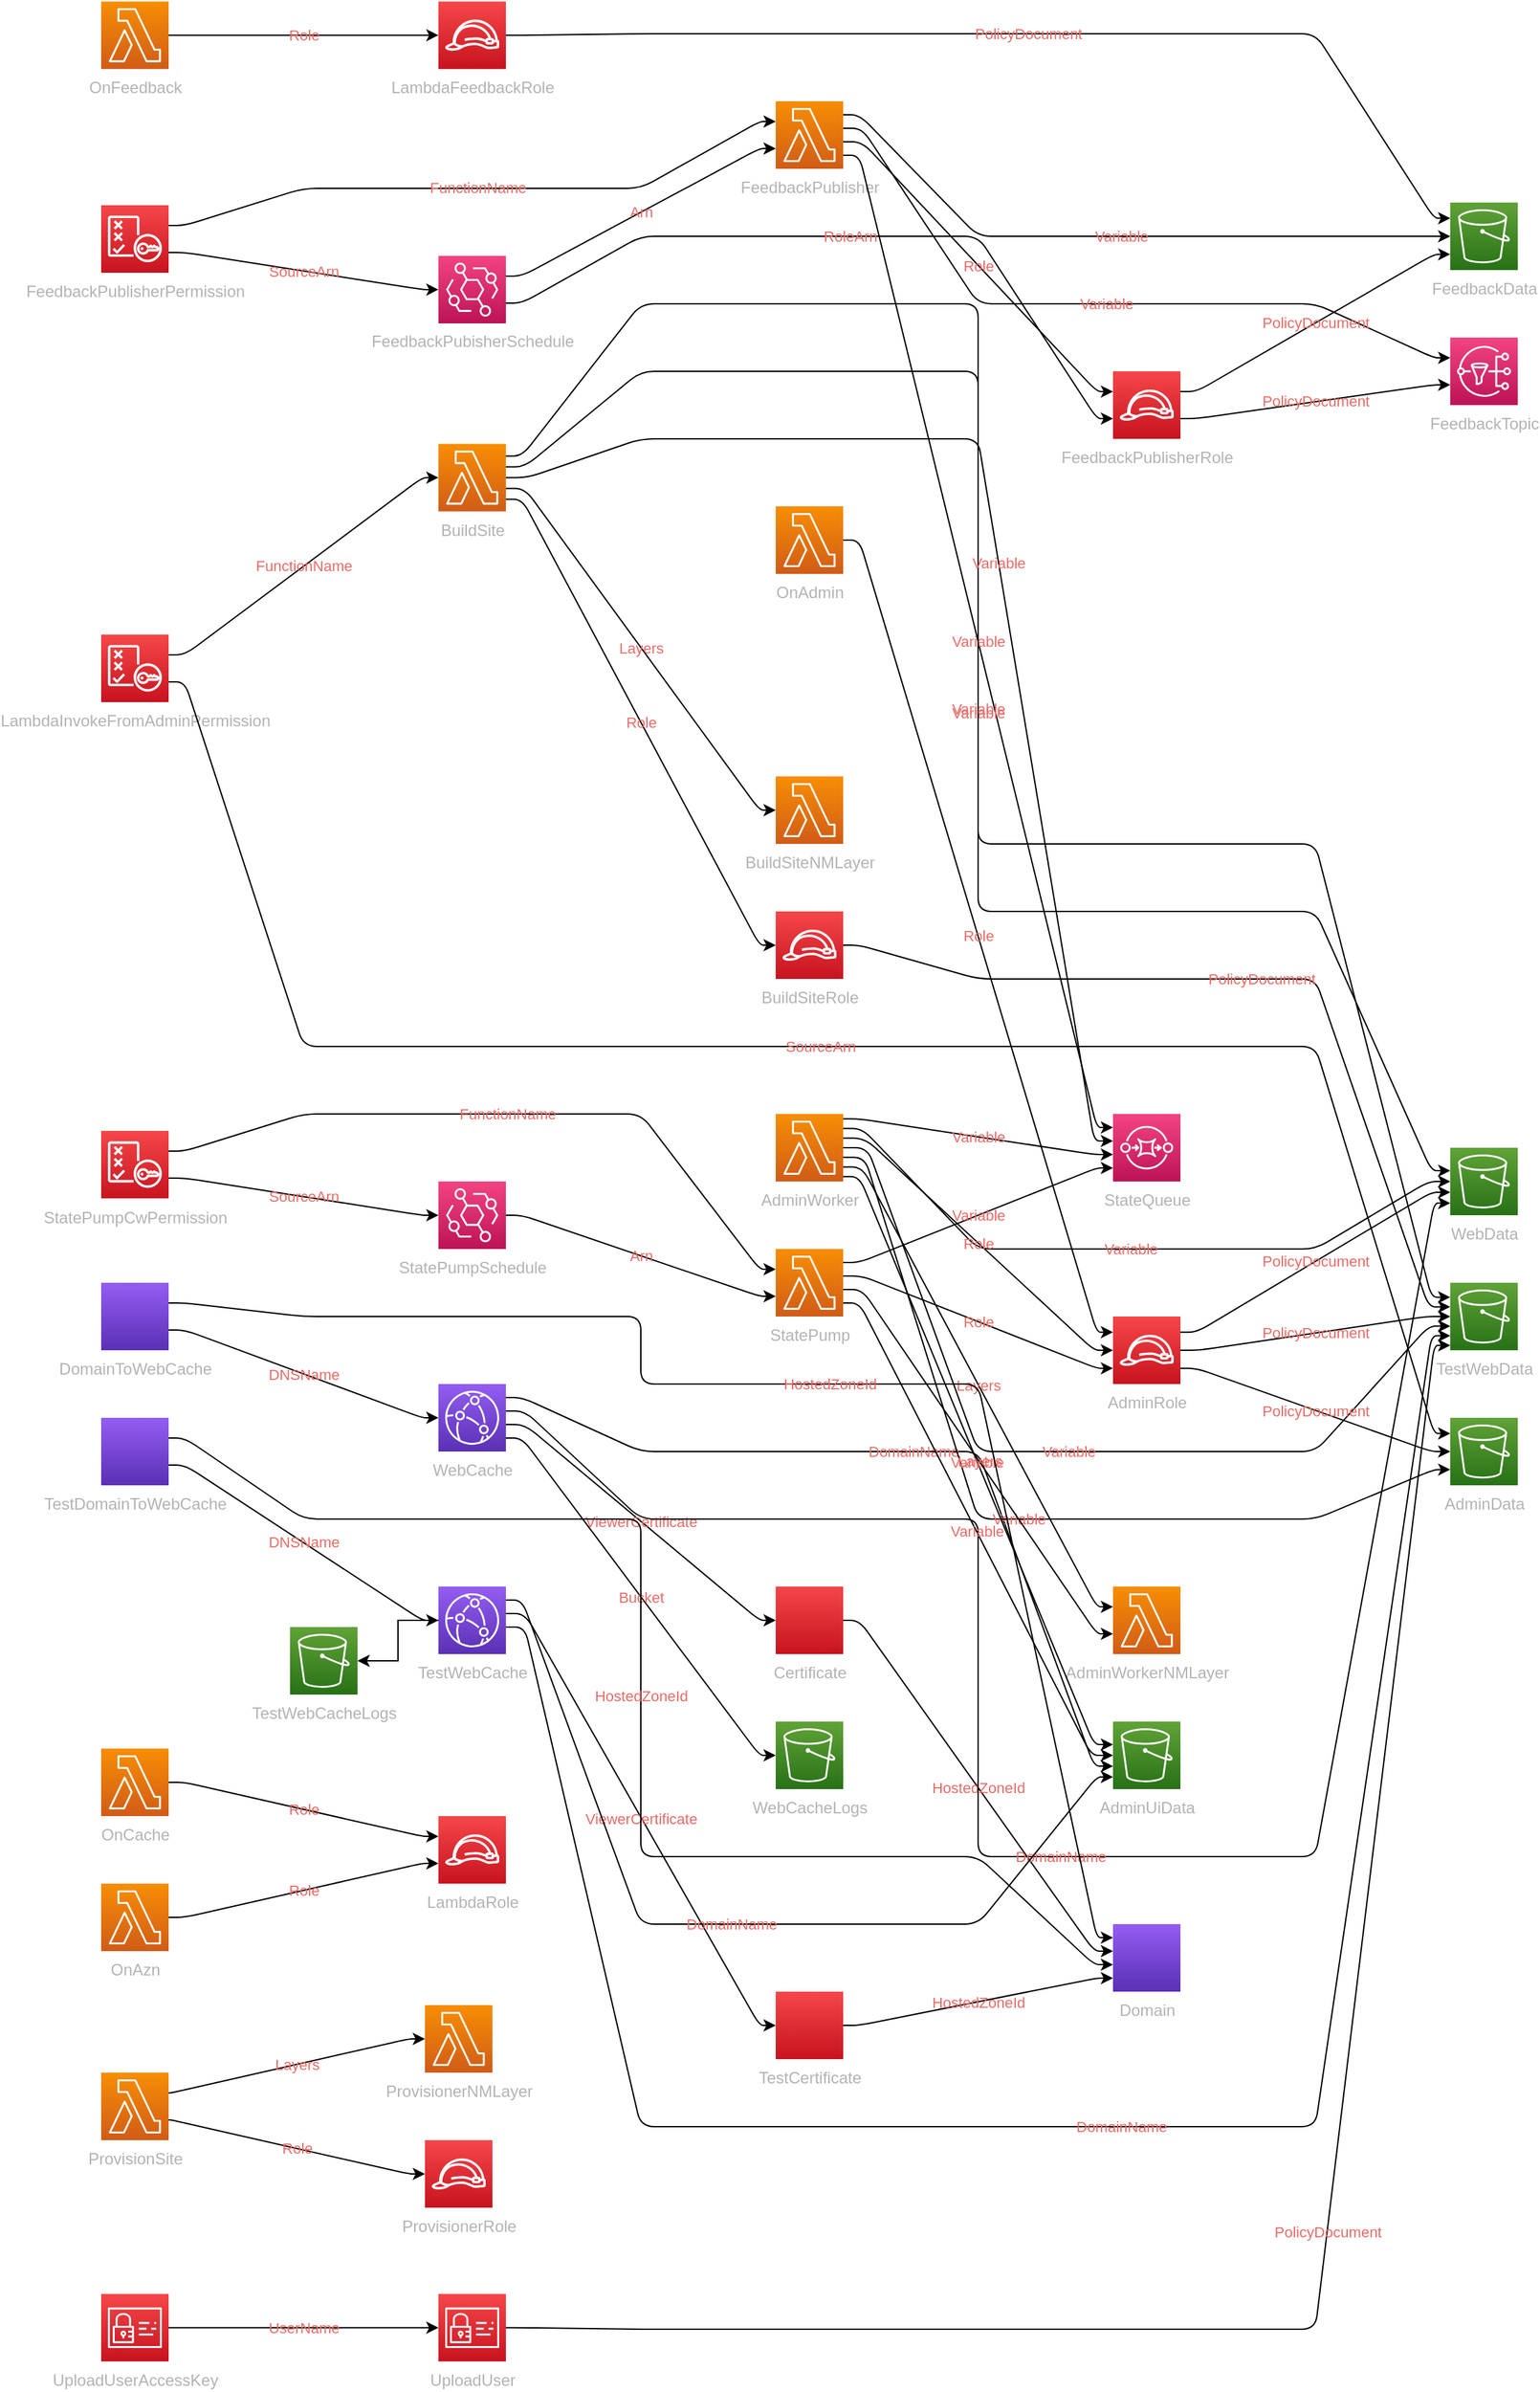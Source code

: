 <mxfile version="20.4.1" type="device"><diagram id="diagramid" name="Diagram"><mxGraphModel dx="1973" dy="772" grid="1" gridSize="10" guides="1" tooltips="1" connect="1" arrows="1" fold="1" page="1" pageScale="1" pageWidth="827" pageHeight="1169" math="0" shadow="0"><root><mxCell id="0"/><mxCell id="1" parent="0"/><mxCell id="2" value="WebData" style="outlineConnect=0;fontColor=#B3B3B3;gradientColor=#60A337;gradientDirection=north;fillColor=#277116;strokeColor=#ffffff;dashed=0;verticalLabelPosition=bottom;verticalAlign=top;align=center;html=1;fontSize=12;fontStyle=0;aspect=fixed;shape=mxgraph.aws4.resourceIcon;resIcon=mxgraph.aws4.s3;" parent="1" vertex="1"><mxGeometry x="1000" y="1325" width="50" height="50" as="geometry"/></mxCell><mxCell id="3" value="TestWebData" style="outlineConnect=0;fontColor=#B3B3B3;gradientColor=#60A337;gradientDirection=north;fillColor=#277116;strokeColor=#ffffff;dashed=0;verticalLabelPosition=bottom;verticalAlign=top;align=center;html=1;fontSize=12;fontStyle=0;aspect=fixed;shape=mxgraph.aws4.resourceIcon;resIcon=mxgraph.aws4.s3;" parent="1" vertex="1"><mxGeometry x="1000" y="1425" width="50" height="50" as="geometry"/></mxCell><mxCell id="4" value="AdminData" style="outlineConnect=0;fontColor=#B3B3B3;gradientColor=#60A337;gradientDirection=north;fillColor=#277116;strokeColor=#ffffff;dashed=0;verticalLabelPosition=bottom;verticalAlign=top;align=center;html=1;fontSize=12;fontStyle=0;aspect=fixed;shape=mxgraph.aws4.resourceIcon;resIcon=mxgraph.aws4.s3;" parent="1" vertex="1"><mxGeometry x="1000" y="1525" width="50" height="50" as="geometry"/></mxCell><mxCell id="5" value="AdminUiData" style="outlineConnect=0;fontColor=#B3B3B3;gradientColor=#60A337;gradientDirection=north;fillColor=#277116;strokeColor=#ffffff;dashed=0;verticalLabelPosition=bottom;verticalAlign=top;align=center;html=1;fontSize=12;fontStyle=0;aspect=fixed;shape=mxgraph.aws4.resourceIcon;resIcon=mxgraph.aws4.s3;" parent="1" vertex="1"><mxGeometry x="750" y="1750" width="50" height="50" as="geometry"/></mxCell><mxCell id="6" value="FeedbackData" style="outlineConnect=0;fontColor=#B3B3B3;gradientColor=#60A337;gradientDirection=north;fillColor=#277116;strokeColor=#ffffff;dashed=0;verticalLabelPosition=bottom;verticalAlign=top;align=center;html=1;fontSize=12;fontStyle=0;aspect=fixed;shape=mxgraph.aws4.resourceIcon;resIcon=mxgraph.aws4.s3;" parent="1" vertex="1"><mxGeometry x="1000" y="625" width="50" height="50" as="geometry"/></mxCell><mxCell id="10" value="WebCacheLogs" style="outlineConnect=0;fontColor=#B3B3B3;gradientColor=#60A337;gradientDirection=north;fillColor=#277116;strokeColor=#ffffff;dashed=0;verticalLabelPosition=bottom;verticalAlign=top;align=center;html=1;fontSize=12;fontStyle=0;aspect=fixed;shape=mxgraph.aws4.resourceIcon;resIcon=mxgraph.aws4.s3;" parent="1" vertex="1"><mxGeometry x="500" y="1750" width="50" height="50" as="geometry"/></mxCell><mxCell id="11" value="TestWebCacheLogs" style="outlineConnect=0;fontColor=#B3B3B3;gradientColor=#60A337;gradientDirection=north;fillColor=#277116;strokeColor=#ffffff;dashed=0;verticalLabelPosition=bottom;verticalAlign=top;align=center;html=1;fontSize=12;fontStyle=0;aspect=fixed;shape=mxgraph.aws4.resourceIcon;resIcon=mxgraph.aws4.s3;" parent="1" vertex="1"><mxGeometry x="140" y="1680" width="50" height="50" as="geometry"/></mxCell><mxCell id="12" value="Certificate" style="outlineConnect=0;fontColor=#B3B3B3;gradientColor=#F54749;gradientDirection=north;fillColor=#C7131F;strokeColor=#ffffff;dashed=0;verticalLabelPosition=bottom;verticalAlign=top;align=center;html=1;fontSize=12;fontStyle=0;aspect=fixed;shape=mxgraph.aws4.resourceIcon;resIcon=mxgraph.aws4.certificatemanager;" parent="1" vertex="1"><mxGeometry x="500" y="1650" width="50" height="50" as="geometry"/></mxCell><mxCell id="13" value="TestCertificate" style="outlineConnect=0;fontColor=#B3B3B3;gradientColor=#F54749;gradientDirection=north;fillColor=#C7131F;strokeColor=#ffffff;dashed=0;verticalLabelPosition=bottom;verticalAlign=top;align=center;html=1;fontSize=12;fontStyle=0;aspect=fixed;shape=mxgraph.aws4.resourceIcon;resIcon=mxgraph.aws4.certificatemanager;" parent="1" vertex="1"><mxGeometry x="500" y="1950" width="50" height="50" as="geometry"/></mxCell><mxCell id="14" value="WebCache" style="outlineConnect=0;fontColor=#B3B3B3;gradientColor=#945DF2;gradientDirection=north;fillColor=#5A30B5;strokeColor=#ffffff;dashed=0;verticalLabelPosition=bottom;verticalAlign=top;align=center;html=1;fontSize=12;fontStyle=0;aspect=fixed;shape=mxgraph.aws4.resourceIcon;resIcon=mxgraph.aws4.cloudfront;" parent="1" vertex="1"><mxGeometry x="250" y="1500" width="50" height="50" as="geometry"/></mxCell><mxCell id="fIArkwGsa63dK3QkPhrh-45" value="" style="edgeStyle=orthogonalEdgeStyle;rounded=0;orthogonalLoop=1;jettySize=auto;html=1;" edge="1" parent="1" source="15" target="11"><mxGeometry relative="1" as="geometry"/></mxCell><mxCell id="15" value="TestWebCache" style="outlineConnect=0;fontColor=#B3B3B3;gradientColor=#945DF2;gradientDirection=north;fillColor=#5A30B5;strokeColor=#ffffff;dashed=0;verticalLabelPosition=bottom;verticalAlign=top;align=center;html=1;fontSize=12;fontStyle=0;aspect=fixed;shape=mxgraph.aws4.resourceIcon;resIcon=mxgraph.aws4.cloudfront;" parent="1" vertex="1"><mxGeometry x="250" y="1650" width="50" height="50" as="geometry"/></mxCell><mxCell id="18" value="FeedbackTopic" style="outlineConnect=0;fontColor=#B3B3B3;gradientColor=#F34482;gradientDirection=north;fillColor=#BC1356;strokeColor=#ffffff;dashed=0;verticalLabelPosition=bottom;verticalAlign=top;align=center;html=1;fontSize=12;fontStyle=0;aspect=fixed;shape=mxgraph.aws4.resourceIcon;resIcon=mxgraph.aws4.sns;" parent="1" vertex="1"><mxGeometry x="1000" y="725" width="50" height="50" as="geometry"/></mxCell><mxCell id="19" value="OnFeedback" style="outlineConnect=0;fontColor=#B3B3B3;gradientColor=#F78E04;gradientDirection=north;fillColor=#D05C17;strokeColor=#ffffff;dashed=0;verticalLabelPosition=bottom;verticalAlign=top;align=center;html=1;fontSize=12;fontStyle=0;aspect=fixed;shape=mxgraph.aws4.resourceIcon;resIcon=mxgraph.aws4.lambda;" parent="1" vertex="1"><mxGeometry y="476.074" width="50" height="50" as="geometry"/></mxCell><mxCell id="20" value="StateQueue" style="outlineConnect=0;fontColor=#B3B3B3;gradientColor=#F34482;gradientDirection=north;fillColor=#BC1356;strokeColor=#ffffff;dashed=0;verticalLabelPosition=bottom;verticalAlign=top;align=center;html=1;fontSize=12;fontStyle=0;aspect=fixed;shape=mxgraph.aws4.resourceIcon;resIcon=mxgraph.aws4.sqs;" parent="1" vertex="1"><mxGeometry x="750" y="1300" width="50" height="50" as="geometry"/></mxCell><mxCell id="21" value="FeedbackPublisher" style="outlineConnect=0;fontColor=#B3B3B3;gradientColor=#F78E04;gradientDirection=north;fillColor=#D05C17;strokeColor=#ffffff;dashed=0;verticalLabelPosition=bottom;verticalAlign=top;align=center;html=1;fontSize=12;fontStyle=0;aspect=fixed;shape=mxgraph.aws4.resourceIcon;resIcon=mxgraph.aws4.lambda;" parent="1" vertex="1"><mxGeometry x="500" y="550" width="50" height="50" as="geometry"/></mxCell><mxCell id="22" value="FeedbackPubisherSchedule" style="outlineConnect=0;fontColor=#B3B3B3;gradientColor=#F34482;gradientDirection=north;fillColor=#BC1356;strokeColor=#ffffff;dashed=0;verticalLabelPosition=bottom;verticalAlign=top;align=center;html=1;fontSize=12;fontStyle=0;aspect=fixed;shape=mxgraph.aws4.resourceIcon;resIcon=mxgraph.aws4.eventbridge;" parent="1" vertex="1"><mxGeometry x="250" y="664.453" width="50" height="50" as="geometry"/></mxCell><mxCell id="23" value="FeedbackPublisherPermission" style="outlineConnect=0;fontColor=#B3B3B3;gradientColor=#F54749;gradientDirection=north;fillColor=#C7131F;strokeColor=#ffffff;dashed=0;verticalLabelPosition=bottom;verticalAlign=top;align=center;html=1;fontSize=12;fontStyle=0;aspect=fixed;shape=mxgraph.aws4.resourceIcon;resIcon=mxgraph.aws4.policy;" parent="1" vertex="1"><mxGeometry y="626.953" width="50" height="50" as="geometry"/></mxCell><mxCell id="24" value="OnAdmin" style="outlineConnect=0;fontColor=#B3B3B3;gradientColor=#F78E04;gradientDirection=north;fillColor=#D05C17;strokeColor=#ffffff;dashed=0;verticalLabelPosition=bottom;verticalAlign=top;align=center;html=1;fontSize=12;fontStyle=0;aspect=fixed;shape=mxgraph.aws4.resourceIcon;resIcon=mxgraph.aws4.lambda;" parent="1" vertex="1"><mxGeometry x="500" y="850" width="50" height="50" as="geometry"/></mxCell><mxCell id="25" value="BuildSiteNMLayer" style="outlineConnect=0;fontColor=#B3B3B3;gradientColor=#F78E04;gradientDirection=north;fillColor=#D05C17;strokeColor=#ffffff;dashed=0;verticalLabelPosition=bottom;verticalAlign=top;align=center;html=1;fontSize=12;fontStyle=0;aspect=fixed;shape=mxgraph.aws4.resourceIcon;resIcon=mxgraph.aws4.lambda;" parent="1" vertex="1"><mxGeometry x="500" y="1050" width="50" height="50" as="geometry"/></mxCell><mxCell id="26" value="BuildSite" style="outlineConnect=0;fontColor=#B3B3B3;gradientColor=#F78E04;gradientDirection=north;fillColor=#D05C17;strokeColor=#ffffff;dashed=0;verticalLabelPosition=bottom;verticalAlign=top;align=center;html=1;fontSize=12;fontStyle=0;aspect=fixed;shape=mxgraph.aws4.resourceIcon;resIcon=mxgraph.aws4.lambda;" parent="1" vertex="1"><mxGeometry x="250" y="803.725" width="50" height="50" as="geometry"/></mxCell><mxCell id="27" value="LambdaInvokeFromAdminPermission" style="outlineConnect=0;fontColor=#B3B3B3;gradientColor=#F54749;gradientDirection=north;fillColor=#C7131F;strokeColor=#ffffff;dashed=0;verticalLabelPosition=bottom;verticalAlign=top;align=center;html=1;fontSize=12;fontStyle=0;aspect=fixed;shape=mxgraph.aws4.resourceIcon;resIcon=mxgraph.aws4.policy;" parent="1" vertex="1"><mxGeometry y="944.951" width="50" height="50" as="geometry"/></mxCell><mxCell id="28" value="AdminWorkerNMLayer" style="outlineConnect=0;fontColor=#B3B3B3;gradientColor=#F78E04;gradientDirection=north;fillColor=#D05C17;strokeColor=#ffffff;dashed=0;verticalLabelPosition=bottom;verticalAlign=top;align=center;html=1;fontSize=12;fontStyle=0;aspect=fixed;shape=mxgraph.aws4.resourceIcon;resIcon=mxgraph.aws4.lambda;" parent="1" vertex="1"><mxGeometry x="750" y="1650" width="50" height="50" as="geometry"/></mxCell><mxCell id="29" value="AdminWorker" style="outlineConnect=0;fontColor=#B3B3B3;gradientColor=#F78E04;gradientDirection=north;fillColor=#D05C17;strokeColor=#ffffff;dashed=0;verticalLabelPosition=bottom;verticalAlign=top;align=center;html=1;fontSize=12;fontStyle=0;aspect=fixed;shape=mxgraph.aws4.resourceIcon;resIcon=mxgraph.aws4.lambda;" parent="1" vertex="1"><mxGeometry x="500" y="1300" width="50" height="50" as="geometry"/></mxCell><mxCell id="30" value="StatePump" style="outlineConnect=0;fontColor=#B3B3B3;gradientColor=#F78E04;gradientDirection=north;fillColor=#D05C17;strokeColor=#ffffff;dashed=0;verticalLabelPosition=bottom;verticalAlign=top;align=center;html=1;fontSize=12;fontStyle=0;aspect=fixed;shape=mxgraph.aws4.resourceIcon;resIcon=mxgraph.aws4.lambda;" parent="1" vertex="1"><mxGeometry x="500" y="1400" width="50" height="50" as="geometry"/></mxCell><mxCell id="31" value="StatePumpSchedule" style="outlineConnect=0;fontColor=#B3B3B3;gradientColor=#F34482;gradientDirection=north;fillColor=#BC1356;strokeColor=#ffffff;dashed=0;verticalLabelPosition=bottom;verticalAlign=top;align=center;html=1;fontSize=12;fontStyle=0;aspect=fixed;shape=mxgraph.aws4.resourceIcon;resIcon=mxgraph.aws4.eventbridge;" parent="1" vertex="1"><mxGeometry x="250" y="1350" width="50" height="50" as="geometry"/></mxCell><mxCell id="32" value="StatePumpCwPermission" style="outlineConnect=0;fontColor=#B3B3B3;gradientColor=#F54749;gradientDirection=north;fillColor=#C7131F;strokeColor=#ffffff;dashed=0;verticalLabelPosition=bottom;verticalAlign=top;align=center;html=1;fontSize=12;fontStyle=0;aspect=fixed;shape=mxgraph.aws4.resourceIcon;resIcon=mxgraph.aws4.policy;" parent="1" vertex="1"><mxGeometry y="1312.5" width="50" height="50" as="geometry"/></mxCell><mxCell id="36" value="LambdaFeedbackRole" style="outlineConnect=0;fontColor=#B3B3B3;gradientColor=#F54749;gradientDirection=north;fillColor=#C7131F;strokeColor=#ffffff;dashed=0;verticalLabelPosition=bottom;verticalAlign=top;align=center;html=1;fontSize=12;fontStyle=0;aspect=fixed;shape=mxgraph.aws4.resourceIcon;resIcon=mxgraph.aws4.role;" parent="1" vertex="1"><mxGeometry x="250" y="476.074" width="50" height="50" as="geometry"/></mxCell><mxCell id="37" value="FeedbackPublisherRole" style="outlineConnect=0;fontColor=#B3B3B3;gradientColor=#F54749;gradientDirection=north;fillColor=#C7131F;strokeColor=#ffffff;dashed=0;verticalLabelPosition=bottom;verticalAlign=top;align=center;html=1;fontSize=12;fontStyle=0;aspect=fixed;shape=mxgraph.aws4.resourceIcon;resIcon=mxgraph.aws4.role;" parent="1" vertex="1"><mxGeometry x="750" y="750" width="50" height="50" as="geometry"/></mxCell><mxCell id="38" value="AdminRole" style="outlineConnect=0;fontColor=#B3B3B3;gradientColor=#F54749;gradientDirection=north;fillColor=#C7131F;strokeColor=#ffffff;dashed=0;verticalLabelPosition=bottom;verticalAlign=top;align=center;html=1;fontSize=12;fontStyle=0;aspect=fixed;shape=mxgraph.aws4.resourceIcon;resIcon=mxgraph.aws4.role;" parent="1" vertex="1"><mxGeometry x="750" y="1450" width="50" height="50" as="geometry"/></mxCell><mxCell id="40" value="BuildSiteRole" style="outlineConnect=0;fontColor=#B3B3B3;gradientColor=#F54749;gradientDirection=north;fillColor=#C7131F;strokeColor=#ffffff;dashed=0;verticalLabelPosition=bottom;verticalAlign=top;align=center;html=1;fontSize=12;fontStyle=0;aspect=fixed;shape=mxgraph.aws4.resourceIcon;resIcon=mxgraph.aws4.role;" parent="1" vertex="1"><mxGeometry x="500" y="1150" width="50" height="50" as="geometry"/></mxCell><mxCell id="41" value="Domain" style="outlineConnect=0;fontColor=#B3B3B3;gradientColor=#945DF2;gradientDirection=north;fillColor=#5A30B5;strokeColor=#ffffff;dashed=0;verticalLabelPosition=bottom;verticalAlign=top;align=center;html=1;fontSize=12;fontStyle=0;aspect=fixed;shape=mxgraph.aws4.resourceIcon;resIcon=mxgraph.aws4.route53;" parent="1" vertex="1"><mxGeometry x="750" y="1900" width="50" height="50" as="geometry"/></mxCell><mxCell id="42" value="DomainToWebCache" style="outlineConnect=0;fontColor=#B3B3B3;gradientColor=#945DF2;gradientDirection=north;fillColor=#5A30B5;strokeColor=#ffffff;dashed=0;verticalLabelPosition=bottom;verticalAlign=top;align=center;html=1;fontSize=12;fontStyle=0;aspect=fixed;shape=mxgraph.aws4.resourceIcon;resIcon=mxgraph.aws4.route53;" parent="1" vertex="1"><mxGeometry y="1425" width="50" height="50" as="geometry"/></mxCell><mxCell id="43" value="TestDomainToWebCache" style="outlineConnect=0;fontColor=#B3B3B3;gradientColor=#945DF2;gradientDirection=north;fillColor=#5A30B5;strokeColor=#ffffff;dashed=0;verticalLabelPosition=bottom;verticalAlign=top;align=center;html=1;fontSize=12;fontStyle=0;aspect=fixed;shape=mxgraph.aws4.resourceIcon;resIcon=mxgraph.aws4.route53;" parent="1" vertex="1"><mxGeometry y="1525" width="50" height="50" as="geometry"/></mxCell><mxCell id="44" value="UploadUser" style="outlineConnect=0;fontColor=#B3B3B3;gradientColor=#F54749;gradientDirection=north;fillColor=#C7131F;strokeColor=#ffffff;dashed=0;verticalLabelPosition=bottom;verticalAlign=top;align=center;html=1;fontSize=12;fontStyle=0;aspect=fixed;shape=mxgraph.aws4.resourceIcon;resIcon=mxgraph.aws4.identity_and_access_management;" parent="1" vertex="1"><mxGeometry x="250" y="2173.926" width="50" height="50" as="geometry"/></mxCell><mxCell id="45" value="UploadUserAccessKey" style="outlineConnect=0;fontColor=#B3B3B3;gradientColor=#F54749;gradientDirection=north;fillColor=#C7131F;strokeColor=#ffffff;dashed=0;verticalLabelPosition=bottom;verticalAlign=top;align=center;html=1;fontSize=12;fontStyle=0;aspect=fixed;shape=mxgraph.aws4.resourceIcon;resIcon=mxgraph.aws4.identity_and_access_management;" parent="1" vertex="1"><mxGeometry y="2173.926" width="50" height="50" as="geometry"/></mxCell><mxCell id="Domain|Certificate" value="HostedZoneId" style="edgeStyle=orthogonalEdgeStyle;rounded=1;orthogonalLoop=1;jettySize=auto;html=1;labelBackgroundColor=none;fontColor=#EA6B66;noEdgeStyle=1;orthogonal=1;" parent="1" source="12" target="41" edge="1"><mxGeometry relative="1" as="geometry"><Array as="points"><mxPoint x="562" y="1675"/><mxPoint x="736" y="1920"/></Array></mxGeometry></mxCell><mxCell id="Domain|TestCertificate" value="HostedZoneId" style="edgeStyle=orthogonalEdgeStyle;rounded=1;orthogonalLoop=1;jettySize=auto;html=1;labelBackgroundColor=none;fontColor=#EA6B66;noEdgeStyle=1;orthogonal=1;" parent="1" source="13" target="41" edge="1"><mxGeometry relative="1" as="geometry"><Array as="points"><mxPoint x="562" y="1975"/><mxPoint x="738" y="1940"/></Array></mxGeometry></mxCell><mxCell id="Certificate|WebCache" value="ViewerCertificate" style="edgeStyle=orthogonalEdgeStyle;rounded=1;orthogonalLoop=1;jettySize=auto;html=1;labelBackgroundColor=none;fontColor=#EA6B66;noEdgeStyle=1;orthogonal=1;" parent="1" source="14" target="12" edge="1"><mxGeometry relative="1" as="geometry"><Array as="points"><mxPoint x="314" y="1530"/><mxPoint x="488" y="1675"/></Array></mxGeometry></mxCell><mxCell id="WebData|WebCache" value="DomainName" style="edgeStyle=orthogonalEdgeStyle;rounded=1;orthogonalLoop=1;jettySize=auto;html=1;labelBackgroundColor=none;fontColor=#EA6B66;noEdgeStyle=1;orthogonal=1;" parent="1" source="14" target="2" edge="1"><mxGeometry relative="1" as="geometry"><Array as="points"><mxPoint x="314" y="1520"/><mxPoint x="400" y="1600"/><mxPoint x="650" y="1600"/><mxPoint x="650" y="1850"/><mxPoint x="900" y="1850"/><mxPoint x="988" y="1366"/></Array></mxGeometry></mxCell><mxCell id="AdminUiData|WebCache" value="DomainName" style="edgeStyle=orthogonalEdgeStyle;rounded=1;orthogonalLoop=1;jettySize=auto;html=1;labelBackgroundColor=none;fontColor=#EA6B66;noEdgeStyle=1;orthogonal=1;" parent="1" source="14" target="5" edge="1"><mxGeometry relative="1" as="geometry"><Array as="points"><mxPoint x="312" y="1510"/><mxPoint x="400" y="1550"/><mxPoint x="650" y="1550"/><mxPoint x="736" y="1783"/></Array></mxGeometry></mxCell><mxCell id="WebCacheLogs|WebCache" value="Bucket" style="edgeStyle=orthogonalEdgeStyle;rounded=1;orthogonalLoop=1;jettySize=auto;html=1;labelBackgroundColor=none;fontColor=#EA6B66;noEdgeStyle=1;orthogonal=1;" parent="1" source="14" target="10" edge="1"><mxGeometry relative="1" as="geometry"><Array as="points"><mxPoint x="312" y="1540"/><mxPoint x="488" y="1775"/></Array></mxGeometry></mxCell><mxCell id="TestCertificate|TestWebCache" value="ViewerCertificate" style="edgeStyle=orthogonalEdgeStyle;rounded=1;orthogonalLoop=1;jettySize=auto;html=1;labelBackgroundColor=none;fontColor=#EA6B66;noEdgeStyle=1;orthogonal=1;" parent="1" source="15" target="13" edge="1"><mxGeometry relative="1" as="geometry"><Array as="points"><mxPoint x="314" y="1670"/><mxPoint x="488" y="1975"/></Array></mxGeometry></mxCell><mxCell id="TestWebData|TestWebCache" value="DomainName" style="edgeStyle=orthogonalEdgeStyle;rounded=1;orthogonalLoop=1;jettySize=auto;html=1;labelBackgroundColor=none;fontColor=#EA6B66;noEdgeStyle=1;orthogonal=1;" parent="1" source="15" target="3" edge="1"><mxGeometry relative="1" as="geometry"><Array as="points"><mxPoint x="314" y="1680"/><mxPoint x="400" y="2050"/><mxPoint x="650" y="2050"/><mxPoint x="650" y="2050"/><mxPoint x="900" y="2050"/><mxPoint x="986" y="1464.286"/></Array></mxGeometry></mxCell><mxCell id="AdminUiData|TestWebCache" value="DomainName" style="edgeStyle=orthogonalEdgeStyle;rounded=1;orthogonalLoop=1;jettySize=auto;html=1;labelBackgroundColor=none;fontColor=#EA6B66;noEdgeStyle=1;orthogonal=1;" parent="1" source="15" target="5" edge="1"><mxGeometry relative="1" as="geometry"><Array as="points"><mxPoint x="312" y="1660"/><mxPoint x="400" y="1900"/><mxPoint x="650" y="1900"/><mxPoint x="738" y="1791"/></Array></mxGeometry></mxCell><mxCell id="LambdaFeedbackRole|OnFeedback" value="Role" style="edgeStyle=orthogonalEdgeStyle;rounded=1;orthogonalLoop=1;jettySize=auto;html=1;labelBackgroundColor=none;fontColor=#EA6B66;noEdgeStyle=1;orthogonal=1;" parent="1" source="19" target="36" edge="1"><mxGeometry relative="1" as="geometry"><Array as="points"><mxPoint x="62" y="501.074"/><mxPoint x="238" y="501.074"/></Array></mxGeometry></mxCell><mxCell id="FeedbackData|FeedbackPublisher" value="Variable" style="edgeStyle=orthogonalEdgeStyle;rounded=1;orthogonalLoop=1;jettySize=auto;html=1;labelBackgroundColor=none;fontColor=#EA6B66;noEdgeStyle=1;orthogonal=1;" parent="1" source="21" target="6" edge="1"><mxGeometry relative="1" as="geometry"><Array as="points"><mxPoint x="562" y="560"/><mxPoint x="650" y="650"/><mxPoint x="900" y="650"/><mxPoint x="986" y="650"/></Array></mxGeometry></mxCell><mxCell id="FeedbackTopic|FeedbackPublisher" value="Variable" style="edgeStyle=orthogonalEdgeStyle;rounded=1;orthogonalLoop=1;jettySize=auto;html=1;labelBackgroundColor=none;fontColor=#EA6B66;noEdgeStyle=1;orthogonal=1;" parent="1" source="21" target="18" edge="1"><mxGeometry relative="1" as="geometry"><Array as="points"><mxPoint x="564" y="570"/><mxPoint x="650" y="700"/><mxPoint x="900" y="700"/><mxPoint x="988" y="740"/></Array></mxGeometry></mxCell><mxCell id="StateQueue|FeedbackPublisher" value="Variable" style="edgeStyle=orthogonalEdgeStyle;rounded=1;orthogonalLoop=1;jettySize=auto;html=1;labelBackgroundColor=none;fontColor=#EA6B66;noEdgeStyle=1;orthogonal=1;" parent="1" source="21" target="20" edge="1"><mxGeometry relative="1" as="geometry"><Array as="points"><mxPoint x="562" y="590"/><mxPoint x="738" y="1310"/></Array></mxGeometry></mxCell><mxCell id="FeedbackPublisherRole|FeedbackPublisher" value="Role" style="edgeStyle=orthogonalEdgeStyle;rounded=1;orthogonalLoop=1;jettySize=auto;html=1;labelBackgroundColor=none;fontColor=#EA6B66;noEdgeStyle=1;orthogonal=1;" parent="1" source="21" target="37" edge="1"><mxGeometry relative="1" as="geometry"><Array as="points"><mxPoint x="564" y="580"/><mxPoint x="738" y="765"/></Array></mxGeometry></mxCell><mxCell id="FeedbackPublisherRole|FeedbackPubisherSchedule" value="RoleArn" style="edgeStyle=orthogonalEdgeStyle;rounded=1;orthogonalLoop=1;jettySize=auto;html=1;labelBackgroundColor=none;fontColor=#EA6B66;noEdgeStyle=1;orthogonal=1;" parent="1" source="22" target="37" edge="1"><mxGeometry relative="1" as="geometry"><Array as="points"><mxPoint x="312" y="699.453"/><mxPoint x="400" y="650"/><mxPoint x="650" y="650"/><mxPoint x="738" y="785"/></Array></mxGeometry></mxCell><mxCell id="FeedbackPublisher|FeedbackPubisherSchedule" value="Arn" style="edgeStyle=orthogonalEdgeStyle;rounded=1;orthogonalLoop=1;jettySize=auto;html=1;labelBackgroundColor=none;fontColor=#EA6B66;noEdgeStyle=1;orthogonal=1;" parent="1" source="22" target="21" edge="1"><mxGeometry relative="1" as="geometry"><Array as="points"><mxPoint x="312" y="679.453"/><mxPoint x="488" y="585"/></Array></mxGeometry></mxCell><mxCell id="FeedbackPublisher|FeedbackPublisherPermission" value="FunctionName" style="edgeStyle=orthogonalEdgeStyle;rounded=1;orthogonalLoop=1;jettySize=auto;html=1;labelBackgroundColor=none;fontColor=#EA6B66;noEdgeStyle=1;orthogonal=1;" parent="1" source="23" target="21" edge="1"><mxGeometry relative="1" as="geometry"><Array as="points"><mxPoint x="62" y="641.953"/><mxPoint x="150" y="614.453"/><mxPoint x="400" y="614.453"/><mxPoint x="488" y="565"/></Array></mxGeometry></mxCell><mxCell id="FeedbackPubisherSchedule|FeedbackPublisherPermission" value="SourceArn" style="edgeStyle=orthogonalEdgeStyle;rounded=1;orthogonalLoop=1;jettySize=auto;html=1;labelBackgroundColor=none;fontColor=#EA6B66;noEdgeStyle=1;orthogonal=1;" parent="1" source="23" target="22" edge="1"><mxGeometry relative="1" as="geometry"><Array as="points"><mxPoint x="62" y="661.953"/><mxPoint x="238" y="689.453"/></Array></mxGeometry></mxCell><mxCell id="AdminRole|OnAdmin" value="Role" style="edgeStyle=orthogonalEdgeStyle;rounded=1;orthogonalLoop=1;jettySize=auto;html=1;labelBackgroundColor=none;fontColor=#EA6B66;noEdgeStyle=1;orthogonal=1;" parent="1" source="24" target="38" edge="1"><mxGeometry relative="1" as="geometry"><Array as="points"><mxPoint x="562" y="875"/><mxPoint x="738" y="1461.667"/></Array></mxGeometry></mxCell><mxCell id="TestWebData|BuildSite" value="Variable" style="edgeStyle=orthogonalEdgeStyle;rounded=1;orthogonalLoop=1;jettySize=auto;html=1;labelBackgroundColor=none;fontColor=#EA6B66;noEdgeStyle=1;orthogonal=1;" parent="1" source="26" target="3" edge="1"><mxGeometry relative="1" as="geometry"><Array as="points"><mxPoint x="312" y="812.725"/><mxPoint x="400" y="700"/><mxPoint x="650" y="700"/><mxPoint x="650" y="1100"/><mxPoint x="900" y="1100"/><mxPoint x="986" y="1435.714"/></Array></mxGeometry></mxCell><mxCell id="WebData|BuildSite" value="Variable" style="edgeStyle=orthogonalEdgeStyle;rounded=1;orthogonalLoop=1;jettySize=auto;html=1;labelBackgroundColor=none;fontColor=#EA6B66;noEdgeStyle=1;orthogonal=1;" parent="1" source="26" target="2" edge="1"><mxGeometry relative="1" as="geometry"><Array as="points"><mxPoint x="314" y="820.725"/><mxPoint x="400" y="750"/><mxPoint x="650" y="750"/><mxPoint x="650" y="1150"/><mxPoint x="900" y="1150"/><mxPoint x="986" y="1342"/></Array></mxGeometry></mxCell><mxCell id="StateQueue|BuildSite" value="Variable" style="edgeStyle=orthogonalEdgeStyle;rounded=1;orthogonalLoop=1;jettySize=auto;html=1;labelBackgroundColor=none;fontColor=#EA6B66;noEdgeStyle=1;orthogonal=1;" parent="1" source="26" target="20" edge="1"><mxGeometry relative="1" as="geometry"><Array as="points"><mxPoint x="316" y="828.725"/><mxPoint x="400" y="800"/><mxPoint x="650" y="800"/><mxPoint x="736" y="1320"/></Array></mxGeometry></mxCell><mxCell id="BuildSiteNMLayer|BuildSite" value="Layers" style="edgeStyle=orthogonalEdgeStyle;rounded=1;orthogonalLoop=1;jettySize=auto;html=1;labelBackgroundColor=none;fontColor=#EA6B66;noEdgeStyle=1;orthogonal=1;" parent="1" source="26" target="25" edge="1"><mxGeometry relative="1" as="geometry"><Array as="points"><mxPoint x="314" y="836.725"/><mxPoint x="488" y="1075"/></Array></mxGeometry></mxCell><mxCell id="BuildSiteRole|BuildSite" value="Role" style="edgeStyle=orthogonalEdgeStyle;rounded=1;orthogonalLoop=1;jettySize=auto;html=1;labelBackgroundColor=none;fontColor=#EA6B66;noEdgeStyle=1;orthogonal=1;" parent="1" source="26" target="40" edge="1"><mxGeometry relative="1" as="geometry"><Array as="points"><mxPoint x="312" y="844.725"/><mxPoint x="488" y="1175"/></Array></mxGeometry></mxCell><mxCell id="BuildSite|LambdaInvokeFromAdminPermission" value="FunctionName" style="edgeStyle=orthogonalEdgeStyle;rounded=1;orthogonalLoop=1;jettySize=auto;html=1;labelBackgroundColor=none;fontColor=#EA6B66;noEdgeStyle=1;orthogonal=1;" parent="1" source="27" target="26" edge="1"><mxGeometry relative="1" as="geometry"><Array as="points"><mxPoint x="62" y="959.951"/><mxPoint x="238" y="828.725"/></Array></mxGeometry></mxCell><mxCell id="AdminData|LambdaInvokeFromAdminPermission" value="SourceArn" style="edgeStyle=orthogonalEdgeStyle;rounded=1;orthogonalLoop=1;jettySize=auto;html=1;labelBackgroundColor=none;fontColor=#EA6B66;noEdgeStyle=1;orthogonal=1;" parent="1" source="27" target="4" edge="1"><mxGeometry relative="1" as="geometry"><Array as="points"><mxPoint x="62" y="979.951"/><mxPoint x="150" y="1250"/><mxPoint x="400" y="1250"/><mxPoint x="400" y="1250"/><mxPoint x="650" y="1250"/><mxPoint x="650" y="1250"/><mxPoint x="900" y="1250"/><mxPoint x="988" y="1536.667"/></Array></mxGeometry></mxCell><mxCell id="AdminData|AdminWorker" value="Variable" style="edgeStyle=orthogonalEdgeStyle;rounded=1;orthogonalLoop=1;jettySize=auto;html=1;labelBackgroundColor=none;fontColor=#EA6B66;noEdgeStyle=1;orthogonal=1;" parent="1" source="29" target="4" edge="1"><mxGeometry relative="1" as="geometry"><Array as="points"><mxPoint x="566" y="1332.143"/><mxPoint x="650" y="1600"/><mxPoint x="900" y="1600"/><mxPoint x="988" y="1563.333"/></Array></mxGeometry></mxCell><mxCell id="AdminUiData|AdminWorker" value="Variable" style="edgeStyle=orthogonalEdgeStyle;rounded=1;orthogonalLoop=1;jettySize=auto;html=1;labelBackgroundColor=none;fontColor=#EA6B66;noEdgeStyle=1;orthogonal=1;" parent="1" source="29" target="5" edge="1"><mxGeometry relative="1" as="geometry"><Array as="points"><mxPoint x="562" y="1346.429"/><mxPoint x="736" y="1767"/></Array></mxGeometry></mxCell><mxCell id="TestWebData|AdminWorker" value="Variable" style="edgeStyle=orthogonalEdgeStyle;rounded=1;orthogonalLoop=1;jettySize=auto;html=1;labelBackgroundColor=none;fontColor=#EA6B66;noEdgeStyle=1;orthogonal=1;" parent="1" source="29" target="3" edge="1"><mxGeometry relative="1" as="geometry"><Array as="points"><mxPoint x="568" y="1325"/><mxPoint x="650" y="1550"/><mxPoint x="900" y="1550"/><mxPoint x="984" y="1457.143"/></Array></mxGeometry></mxCell><mxCell id="WebData|AdminWorker" value="Variable" style="edgeStyle=orthogonalEdgeStyle;rounded=1;orthogonalLoop=1;jettySize=auto;html=1;labelBackgroundColor=none;fontColor=#EA6B66;noEdgeStyle=1;orthogonal=1;" parent="1" source="29" target="2" edge="1"><mxGeometry relative="1" as="geometry"><Array as="points"><mxPoint x="564" y="1310.714"/><mxPoint x="650" y="1400"/><mxPoint x="900" y="1400"/><mxPoint x="984" y="1350"/></Array></mxGeometry></mxCell><mxCell id="StateQueue|AdminWorker" value="Variable" style="edgeStyle=orthogonalEdgeStyle;rounded=1;orthogonalLoop=1;jettySize=auto;html=1;labelBackgroundColor=none;fontColor=#EA6B66;noEdgeStyle=1;orthogonal=1;" parent="1" source="29" target="20" edge="1"><mxGeometry relative="1" as="geometry"><Array as="points"><mxPoint x="562" y="1303.571"/><mxPoint x="736" y="1330"/></Array></mxGeometry></mxCell><mxCell id="AdminWorkerNMLayer|AdminWorker" value="Layers" style="edgeStyle=orthogonalEdgeStyle;rounded=1;orthogonalLoop=1;jettySize=auto;html=1;labelBackgroundColor=none;fontColor=#EA6B66;noEdgeStyle=1;orthogonal=1;" parent="1" source="29" target="28" edge="1"><mxGeometry relative="1" as="geometry"><Array as="points"><mxPoint x="564" y="1339.286"/><mxPoint x="738" y="1665"/></Array></mxGeometry></mxCell><mxCell id="AdminRole|AdminWorker" value="Role" style="edgeStyle=orthogonalEdgeStyle;rounded=1;orthogonalLoop=1;jettySize=auto;html=1;labelBackgroundColor=none;fontColor=#EA6B66;noEdgeStyle=1;orthogonal=1;" parent="1" source="29" target="38" edge="1"><mxGeometry relative="1" as="geometry"><Array as="points"><mxPoint x="566" y="1317.857"/><mxPoint x="736" y="1475"/></Array></mxGeometry></mxCell><mxCell id="AdminUiData|StatePump" value="Variable" style="edgeStyle=orthogonalEdgeStyle;rounded=1;orthogonalLoop=1;jettySize=auto;html=1;labelBackgroundColor=none;fontColor=#EA6B66;noEdgeStyle=1;orthogonal=1;" parent="1" source="30" target="5" edge="1"><mxGeometry relative="1" as="geometry"><Array as="points"><mxPoint x="562" y="1440"/><mxPoint x="734" y="1775"/></Array></mxGeometry></mxCell><mxCell id="StateQueue|StatePump" value="Variable" style="edgeStyle=orthogonalEdgeStyle;rounded=1;orthogonalLoop=1;jettySize=auto;html=1;labelBackgroundColor=none;fontColor=#EA6B66;noEdgeStyle=1;orthogonal=1;" parent="1" source="30" target="20" edge="1"><mxGeometry relative="1" as="geometry"><Array as="points"><mxPoint x="562" y="1410"/><mxPoint x="738" y="1340"/></Array></mxGeometry></mxCell><mxCell id="AdminWorkerNMLayer|StatePump" value="Layers" style="edgeStyle=orthogonalEdgeStyle;rounded=1;orthogonalLoop=1;jettySize=auto;html=1;labelBackgroundColor=none;fontColor=#EA6B66;noEdgeStyle=1;orthogonal=1;" parent="1" source="30" target="28" edge="1"><mxGeometry relative="1" as="geometry"><Array as="points"><mxPoint x="564" y="1430"/><mxPoint x="738" y="1685"/></Array></mxGeometry></mxCell><mxCell id="AdminRole|StatePump" value="Role" style="edgeStyle=orthogonalEdgeStyle;rounded=1;orthogonalLoop=1;jettySize=auto;html=1;labelBackgroundColor=none;fontColor=#EA6B66;noEdgeStyle=1;orthogonal=1;" parent="1" source="30" target="38" edge="1"><mxGeometry relative="1" as="geometry"><Array as="points"><mxPoint x="564" y="1420"/><mxPoint x="738" y="1488.333"/></Array></mxGeometry></mxCell><mxCell id="StatePump|StatePumpSchedule" value="Arn" style="edgeStyle=orthogonalEdgeStyle;rounded=1;orthogonalLoop=1;jettySize=auto;html=1;labelBackgroundColor=none;fontColor=#EA6B66;noEdgeStyle=1;orthogonal=1;" parent="1" source="31" target="30" edge="1"><mxGeometry relative="1" as="geometry"><Array as="points"><mxPoint x="312" y="1375"/><mxPoint x="488" y="1435"/></Array></mxGeometry></mxCell><mxCell id="StatePump|StatePumpCwPermission" value="FunctionName" style="edgeStyle=orthogonalEdgeStyle;rounded=1;orthogonalLoop=1;jettySize=auto;html=1;labelBackgroundColor=none;fontColor=#EA6B66;noEdgeStyle=1;orthogonal=1;" parent="1" source="32" target="30" edge="1"><mxGeometry relative="1" as="geometry"><Array as="points"><mxPoint x="62" y="1327.5"/><mxPoint x="150" y="1300"/><mxPoint x="400" y="1300"/><mxPoint x="488" y="1415"/></Array></mxGeometry></mxCell><mxCell id="StatePumpSchedule|StatePumpCwPermission" value="SourceArn" style="edgeStyle=orthogonalEdgeStyle;rounded=1;orthogonalLoop=1;jettySize=auto;html=1;labelBackgroundColor=none;fontColor=#EA6B66;noEdgeStyle=1;orthogonal=1;" parent="1" source="32" target="31" edge="1"><mxGeometry relative="1" as="geometry"><Array as="points"><mxPoint x="62" y="1347.5"/><mxPoint x="238" y="1375"/></Array></mxGeometry></mxCell><mxCell id="FeedbackData|LambdaFeedbackRole" value="PolicyDocument" style="edgeStyle=orthogonalEdgeStyle;rounded=1;orthogonalLoop=1;jettySize=auto;html=1;labelBackgroundColor=none;fontColor=#EA6B66;noEdgeStyle=1;orthogonal=1;" parent="1" source="36" target="6" edge="1"><mxGeometry relative="1" as="geometry"><Array as="points"><mxPoint x="312" y="501.074"/><mxPoint x="400" y="500"/><mxPoint x="650" y="500"/><mxPoint x="650" y="500"/><mxPoint x="900" y="500"/><mxPoint x="988" y="636.667"/></Array></mxGeometry></mxCell><mxCell id="FeedbackTopic|FeedbackPublisherRole" value="PolicyDocument" style="edgeStyle=orthogonalEdgeStyle;rounded=1;orthogonalLoop=1;jettySize=auto;html=1;labelBackgroundColor=none;fontColor=#EA6B66;noEdgeStyle=1;orthogonal=1;" parent="1" source="37" target="18" edge="1"><mxGeometry relative="1" as="geometry"><Array as="points"><mxPoint x="812" y="785"/><mxPoint x="988" y="760"/></Array></mxGeometry></mxCell><mxCell id="FeedbackData|FeedbackPublisherRole" value="PolicyDocument" style="edgeStyle=orthogonalEdgeStyle;rounded=1;orthogonalLoop=1;jettySize=auto;html=1;labelBackgroundColor=none;fontColor=#EA6B66;noEdgeStyle=1;orthogonal=1;" parent="1" source="37" target="6" edge="1"><mxGeometry relative="1" as="geometry"><Array as="points"><mxPoint x="812" y="765"/><mxPoint x="988" y="663.333"/></Array></mxGeometry></mxCell><mxCell id="AdminData|AdminRole" value="PolicyDocument" style="edgeStyle=orthogonalEdgeStyle;rounded=1;orthogonalLoop=1;jettySize=auto;html=1;labelBackgroundColor=none;fontColor=#EA6B66;noEdgeStyle=1;orthogonal=1;" parent="1" source="38" target="4" edge="1"><mxGeometry relative="1" as="geometry"><Array as="points"><mxPoint x="812" y="1488.333"/><mxPoint x="986" y="1550"/></Array></mxGeometry></mxCell><mxCell id="WebData|AdminRole" value="PolicyDocument" style="edgeStyle=orthogonalEdgeStyle;rounded=1;orthogonalLoop=1;jettySize=auto;html=1;labelBackgroundColor=none;fontColor=#EA6B66;noEdgeStyle=1;orthogonal=1;" parent="1" source="38" target="2" edge="1"><mxGeometry relative="1" as="geometry"><Array as="points"><mxPoint x="812" y="1461.667"/><mxPoint x="986" y="1358"/></Array></mxGeometry></mxCell><mxCell id="TestWebData|AdminRole" value="PolicyDocument" style="edgeStyle=orthogonalEdgeStyle;rounded=1;orthogonalLoop=1;jettySize=auto;html=1;labelBackgroundColor=none;fontColor=#EA6B66;noEdgeStyle=1;orthogonal=1;" parent="1" source="38" target="3" edge="1"><mxGeometry relative="1" as="geometry"><Array as="points"><mxPoint x="814" y="1475"/><mxPoint x="982" y="1450"/></Array></mxGeometry></mxCell><mxCell id="TestWebData|BuildSiteRole" value="PolicyDocument" style="edgeStyle=orthogonalEdgeStyle;rounded=1;orthogonalLoop=1;jettySize=auto;html=1;labelBackgroundColor=none;fontColor=#EA6B66;noEdgeStyle=1;orthogonal=1;" parent="1" source="40" target="3" edge="1"><mxGeometry relative="1" as="geometry"><Array as="points"><mxPoint x="562" y="1175"/><mxPoint x="650" y="1200"/><mxPoint x="900" y="1200"/><mxPoint x="984" y="1442.857"/></Array></mxGeometry></mxCell><mxCell id="Domain|DomainToWebCache" value="HostedZoneId" style="edgeStyle=orthogonalEdgeStyle;rounded=1;orthogonalLoop=1;jettySize=auto;html=1;labelBackgroundColor=none;fontColor=#EA6B66;noEdgeStyle=1;orthogonal=1;" parent="1" source="42" target="41" edge="1"><mxGeometry relative="1" as="geometry"><Array as="points"><mxPoint x="62" y="1440"/><mxPoint x="150" y="1450"/><mxPoint x="400" y="1450"/><mxPoint x="400" y="1500"/><mxPoint x="650" y="1500"/><mxPoint x="738" y="1910"/></Array></mxGeometry></mxCell><mxCell id="WebCache|DomainToWebCache" value="DNSName" style="edgeStyle=orthogonalEdgeStyle;rounded=1;orthogonalLoop=1;jettySize=auto;html=1;labelBackgroundColor=none;fontColor=#EA6B66;noEdgeStyle=1;orthogonal=1;" parent="1" source="42" target="14" edge="1"><mxGeometry relative="1" as="geometry"><Array as="points"><mxPoint x="62" y="1460"/><mxPoint x="238" y="1525"/></Array></mxGeometry></mxCell><mxCell id="Domain|TestDomainToWebCache" value="HostedZoneId" style="edgeStyle=orthogonalEdgeStyle;rounded=1;orthogonalLoop=1;jettySize=auto;html=1;labelBackgroundColor=none;fontColor=#EA6B66;noEdgeStyle=1;orthogonal=1;" parent="1" source="43" target="41" edge="1"><mxGeometry relative="1" as="geometry"><Array as="points"><mxPoint x="62" y="1540"/><mxPoint x="150" y="1600"/><mxPoint x="400" y="1600"/><mxPoint x="400" y="1850"/><mxPoint x="650" y="1850"/><mxPoint x="736" y="1930"/></Array></mxGeometry></mxCell><mxCell id="TestWebCache|TestDomainToWebCache" value="DNSName" style="edgeStyle=orthogonalEdgeStyle;rounded=1;orthogonalLoop=1;jettySize=auto;html=1;labelBackgroundColor=none;fontColor=#EA6B66;noEdgeStyle=1;orthogonal=1;" parent="1" source="43" target="15" edge="1"><mxGeometry relative="1" as="geometry"><Array as="points"><mxPoint x="62" y="1560"/><mxPoint x="238" y="1675"/></Array></mxGeometry></mxCell><mxCell id="TestWebData|UploadUser" value="PolicyDocument" style="edgeStyle=orthogonalEdgeStyle;rounded=1;orthogonalLoop=1;jettySize=auto;html=1;labelBackgroundColor=none;fontColor=#EA6B66;noEdgeStyle=1;orthogonal=1;" parent="1" source="44" target="3" edge="1"><mxGeometry relative="1" as="geometry"><Array as="points"><mxPoint x="312" y="2198.926"/><mxPoint x="400" y="2200"/><mxPoint x="650" y="2200"/><mxPoint x="650" y="2200"/><mxPoint x="900" y="2200"/><mxPoint x="988" y="1471.429"/></Array></mxGeometry></mxCell><mxCell id="UploadUser|UploadUserAccessKey" value="UserName" style="edgeStyle=orthogonalEdgeStyle;rounded=1;orthogonalLoop=1;jettySize=auto;html=1;labelBackgroundColor=none;fontColor=#EA6B66;noEdgeStyle=1;orthogonal=1;" parent="1" source="45" target="44" edge="1"><mxGeometry relative="1" as="geometry"><Array as="points"><mxPoint x="62" y="2198.926"/><mxPoint x="238" y="2198.926"/></Array></mxGeometry></mxCell><mxCell id="fIArkwGsa63dK3QkPhrh-46" value="OnCache" style="outlineConnect=0;fontColor=#B3B3B3;gradientColor=#F78E04;gradientDirection=north;fillColor=#D05C17;strokeColor=#ffffff;dashed=0;verticalLabelPosition=bottom;verticalAlign=top;align=center;html=1;fontSize=12;fontStyle=0;aspect=fixed;shape=mxgraph.aws4.resourceIcon;resIcon=mxgraph.aws4.lambda;" vertex="1" parent="1"><mxGeometry y="1770" width="50" height="50" as="geometry"/></mxCell><mxCell id="fIArkwGsa63dK3QkPhrh-47" value="OnAzn" style="outlineConnect=0;fontColor=#B3B3B3;gradientColor=#F78E04;gradientDirection=north;fillColor=#D05C17;strokeColor=#ffffff;dashed=0;verticalLabelPosition=bottom;verticalAlign=top;align=center;html=1;fontSize=12;fontStyle=0;aspect=fixed;shape=mxgraph.aws4.resourceIcon;resIcon=mxgraph.aws4.lambda;" vertex="1" parent="1"><mxGeometry y="1870" width="50" height="50" as="geometry"/></mxCell><mxCell id="fIArkwGsa63dK3QkPhrh-48" value="ProvisionerNMLayer" style="outlineConnect=0;fontColor=#B3B3B3;gradientColor=#F78E04;gradientDirection=north;fillColor=#D05C17;strokeColor=#ffffff;dashed=0;verticalLabelPosition=bottom;verticalAlign=top;align=center;html=1;fontSize=12;fontStyle=0;aspect=fixed;shape=mxgraph.aws4.resourceIcon;resIcon=mxgraph.aws4.lambda;" vertex="1" parent="1"><mxGeometry x="240" y="1960" width="50" height="50" as="geometry"/></mxCell><mxCell id="fIArkwGsa63dK3QkPhrh-49" value="ProvisionSite" style="outlineConnect=0;fontColor=#B3B3B3;gradientColor=#F78E04;gradientDirection=north;fillColor=#D05C17;strokeColor=#ffffff;dashed=0;verticalLabelPosition=bottom;verticalAlign=top;align=center;html=1;fontSize=12;fontStyle=0;aspect=fixed;shape=mxgraph.aws4.resourceIcon;resIcon=mxgraph.aws4.lambda;" vertex="1" parent="1"><mxGeometry y="2010" width="50" height="50" as="geometry"/></mxCell><mxCell id="fIArkwGsa63dK3QkPhrh-50" value="LambdaRole" style="outlineConnect=0;fontColor=#B3B3B3;gradientColor=#F54749;gradientDirection=north;fillColor=#C7131F;strokeColor=#ffffff;dashed=0;verticalLabelPosition=bottom;verticalAlign=top;align=center;html=1;fontSize=12;fontStyle=0;aspect=fixed;shape=mxgraph.aws4.resourceIcon;resIcon=mxgraph.aws4.role;" vertex="1" parent="1"><mxGeometry x="250" y="1820" width="50" height="50" as="geometry"/></mxCell><mxCell id="fIArkwGsa63dK3QkPhrh-51" value="ProvisionerRole" style="outlineConnect=0;fontColor=#B3B3B3;gradientColor=#F54749;gradientDirection=north;fillColor=#C7131F;strokeColor=#ffffff;dashed=0;verticalLabelPosition=bottom;verticalAlign=top;align=center;html=1;fontSize=12;fontStyle=0;aspect=fixed;shape=mxgraph.aws4.resourceIcon;resIcon=mxgraph.aws4.role;" vertex="1" parent="1"><mxGeometry x="240" y="2060" width="50" height="50" as="geometry"/></mxCell><mxCell id="fIArkwGsa63dK3QkPhrh-52" value="Role" style="edgeStyle=orthogonalEdgeStyle;rounded=1;orthogonalLoop=1;jettySize=auto;html=1;labelBackgroundColor=none;fontColor=#EA6B66;noEdgeStyle=1;orthogonal=1;" edge="1" parent="1" source="fIArkwGsa63dK3QkPhrh-46" target="fIArkwGsa63dK3QkPhrh-50"><mxGeometry relative="1" as="geometry"><Array as="points"><mxPoint x="62" y="1795"/><mxPoint x="238" y="1835"/></Array></mxGeometry></mxCell><mxCell id="fIArkwGsa63dK3QkPhrh-53" value="Role" style="edgeStyle=orthogonalEdgeStyle;rounded=1;orthogonalLoop=1;jettySize=auto;html=1;labelBackgroundColor=none;fontColor=#EA6B66;noEdgeStyle=1;orthogonal=1;" edge="1" parent="1" source="fIArkwGsa63dK3QkPhrh-47" target="fIArkwGsa63dK3QkPhrh-50"><mxGeometry relative="1" as="geometry"><Array as="points"><mxPoint x="62" y="1895"/><mxPoint x="238" y="1855"/></Array></mxGeometry></mxCell><mxCell id="fIArkwGsa63dK3QkPhrh-54" value="Layers" style="edgeStyle=orthogonalEdgeStyle;rounded=1;orthogonalLoop=1;jettySize=auto;html=1;labelBackgroundColor=none;fontColor=#EA6B66;noEdgeStyle=1;orthogonal=1;" edge="1" parent="1" source="fIArkwGsa63dK3QkPhrh-49" target="fIArkwGsa63dK3QkPhrh-48"><mxGeometry relative="1" as="geometry"><Array as="points"><mxPoint x="52" y="2025"/><mxPoint x="228" y="1985"/></Array></mxGeometry></mxCell><mxCell id="fIArkwGsa63dK3QkPhrh-55" value="Role" style="edgeStyle=orthogonalEdgeStyle;rounded=1;orthogonalLoop=1;jettySize=auto;html=1;labelBackgroundColor=none;fontColor=#EA6B66;noEdgeStyle=1;orthogonal=1;" edge="1" parent="1" source="fIArkwGsa63dK3QkPhrh-49" target="fIArkwGsa63dK3QkPhrh-51"><mxGeometry relative="1" as="geometry"><Array as="points"><mxPoint x="52" y="2045"/><mxPoint x="228" y="2085"/></Array></mxGeometry></mxCell></root></mxGraphModel></diagram></mxfile>